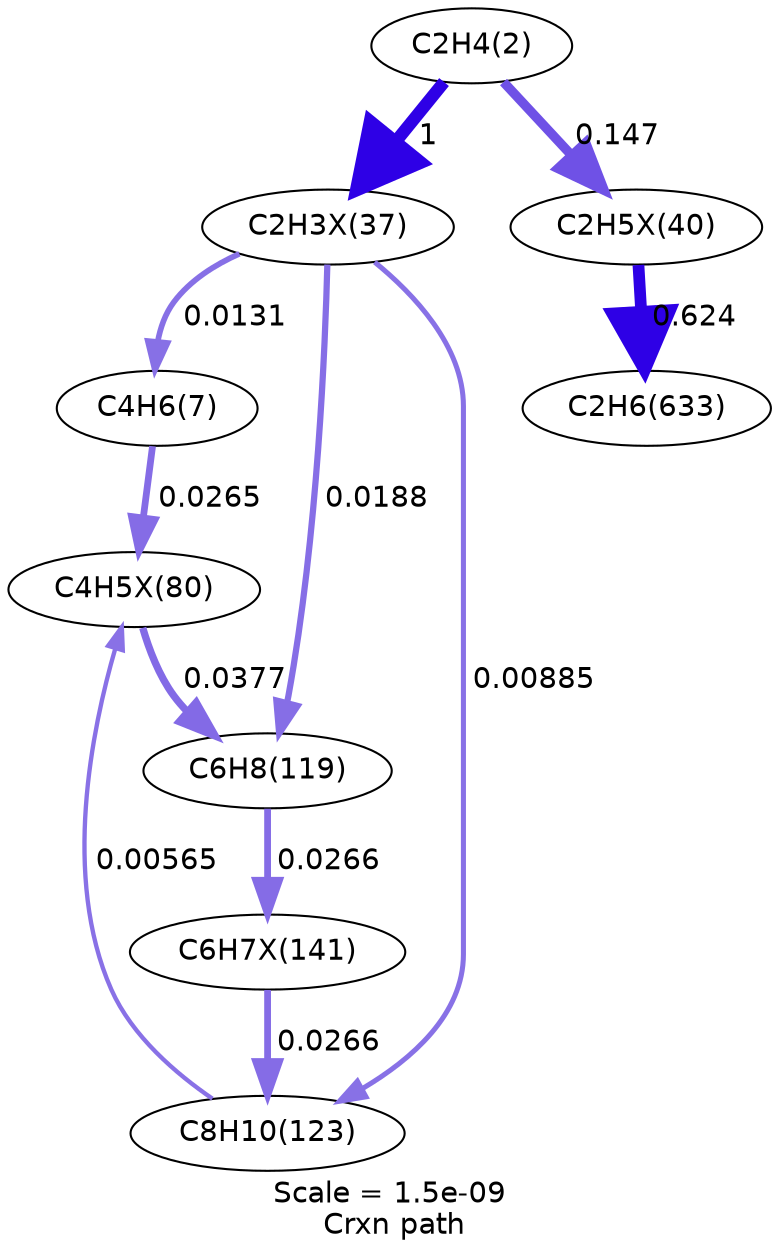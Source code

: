 digraph reaction_paths {
center=1;
s5 -> s31[fontname="Helvetica", style="setlinewidth(6)", arrowsize=3, color="0.7, 1.5, 0.9"
, label=" 1"];
s5 -> s32[fontname="Helvetica", style="setlinewidth(4.55)", arrowsize=2.28, color="0.7, 0.647, 0.9"
, label=" 0.147"];
s31 -> s8[fontname="Helvetica", style="setlinewidth(2.73)", arrowsize=1.36, color="0.7, 0.513, 0.9"
, label=" 0.0131"];
s31 -> s10[fontname="Helvetica", style="setlinewidth(3)", arrowsize=1.5, color="0.7, 0.519, 0.9"
, label=" 0.0188"];
s31 -> s11[fontname="Helvetica", style="setlinewidth(2.43)", arrowsize=1.22, color="0.7, 0.509, 0.9"
, label=" 0.00885"];
s8 -> s33[fontname="Helvetica", style="setlinewidth(3.26)", arrowsize=1.63, color="0.7, 0.527, 0.9"
, label=" 0.0265"];
s33 -> s10[fontname="Helvetica", style="setlinewidth(3.52)", arrowsize=1.76, color="0.7, 0.538, 0.9"
, label=" 0.0377"];
s11 -> s33[fontname="Helvetica", style="setlinewidth(2.09)", arrowsize=1.05, color="0.7, 0.506, 0.9"
, label=" 0.00565"];
s10 -> s35[fontname="Helvetica", style="setlinewidth(3.26)", arrowsize=1.63, color="0.7, 0.527, 0.9"
, label=" 0.0266"];
s32 -> s16[fontname="Helvetica", style="setlinewidth(5.64)", arrowsize=2.82, color="0.7, 1.12, 0.9"
, label=" 0.624"];
s35 -> s11[fontname="Helvetica", style="setlinewidth(3.26)", arrowsize=1.63, color="0.7, 0.527, 0.9"
, label=" 0.0266"];
s5 [ fontname="Helvetica", label="C2H4(2)"];
s8 [ fontname="Helvetica", label="C4H6(7)"];
s10 [ fontname="Helvetica", label="C6H8(119)"];
s11 [ fontname="Helvetica", label="C8H10(123)"];
s16 [ fontname="Helvetica", label="C2H6(633)"];
s31 [ fontname="Helvetica", label="C2H3X(37)"];
s32 [ fontname="Helvetica", label="C2H5X(40)"];
s33 [ fontname="Helvetica", label="C4H5X(80)"];
s35 [ fontname="Helvetica", label="C6H7X(141)"];
 label = "Scale = 1.5e-09\l Crxn path";
 fontname = "Helvetica";
}

